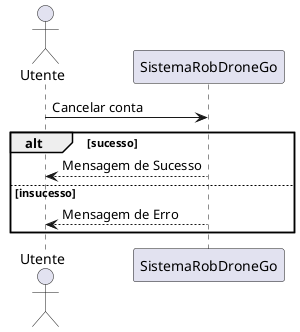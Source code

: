 @startuml
actor Utente as actor
participant SistemaRobDroneGo as srdg
actor -> srdg: Cancelar conta
alt sucesso
srdg --> actor : Mensagem de Sucesso
else insucesso
srdg -->actor : Mensagem de Erro
end
@enduml